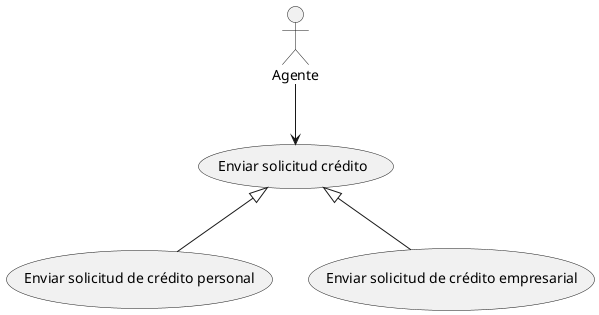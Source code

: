 @startuml
top to bottom direction
:Agente: as A1
usecase "Enviar solicitud crédito" as UC1
usecase "Enviar solicitud de crédito personal" as UC2
usecase "Enviar solicitud de crédito empresarial" as UC3

A1 --> UC1
UC1 <|-- UC2
UC1 <|-- UC3
@enduml